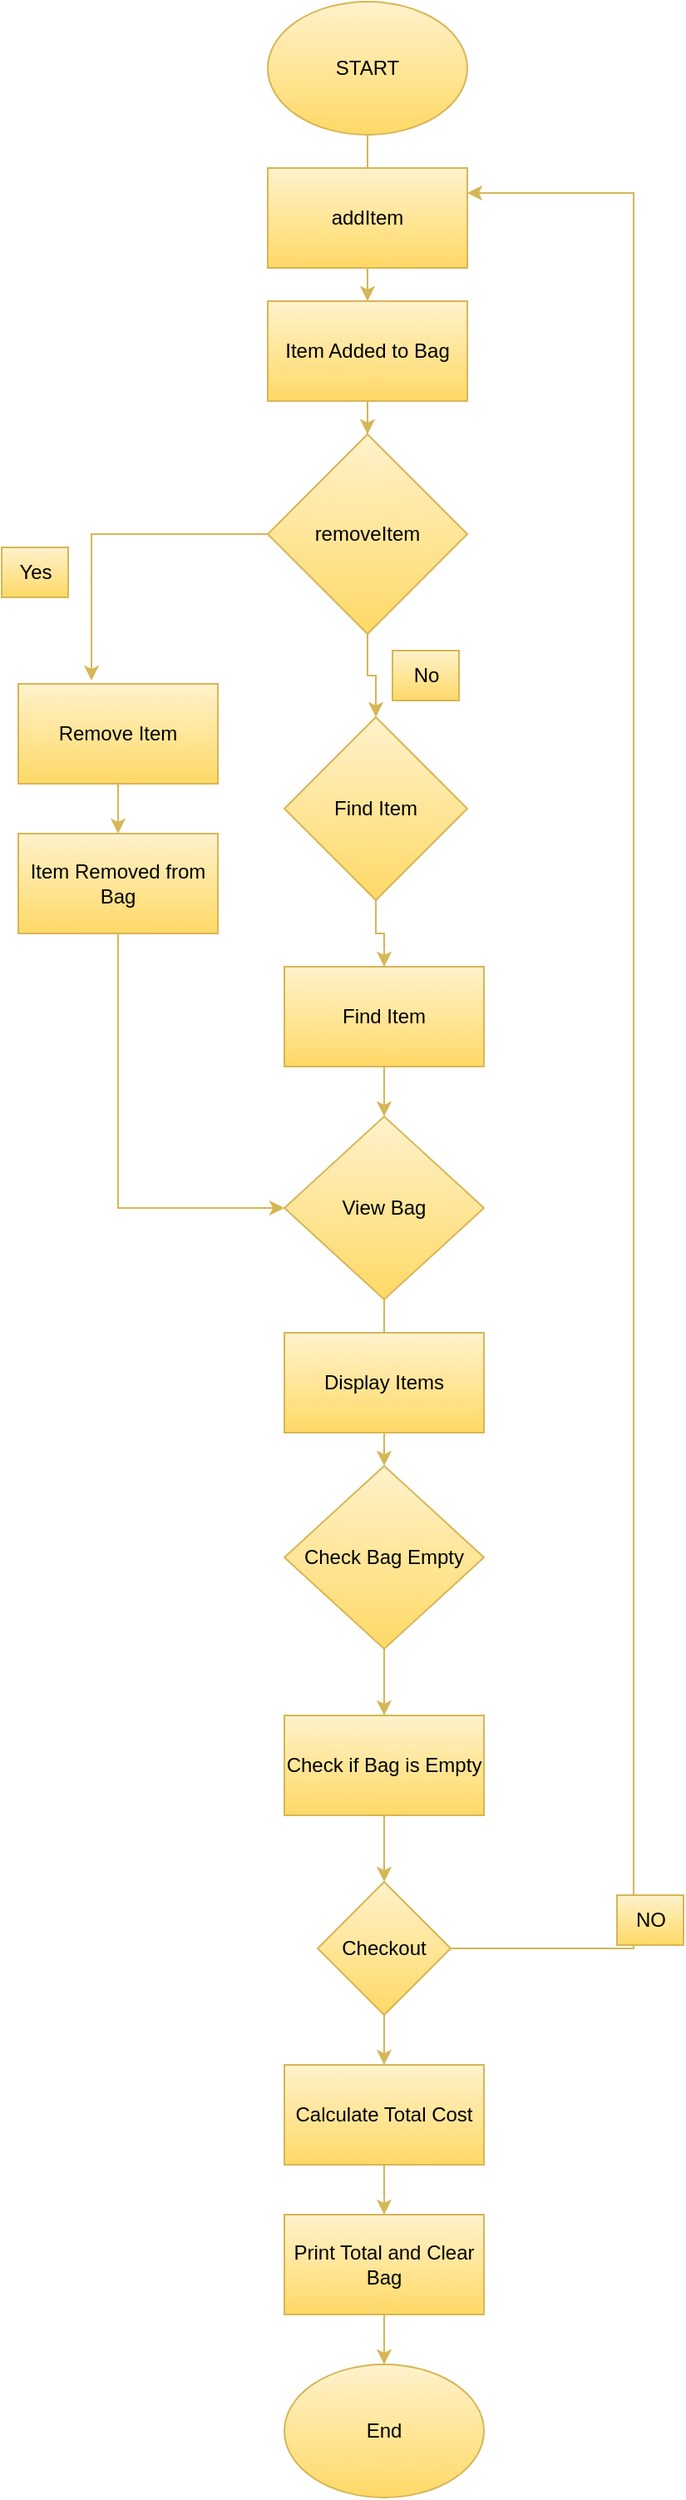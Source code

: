 <mxfile version="21.4.0" type="github">
  <diagram name="Page-1" id="Imk16OxFVDaxZm2hK-x9">
    <mxGraphModel dx="1434" dy="796" grid="1" gridSize="10" guides="1" tooltips="1" connect="1" arrows="1" fold="1" page="1" pageScale="1" pageWidth="850" pageHeight="1100" math="0" shadow="0">
      <root>
        <mxCell id="0" />
        <mxCell id="1" parent="0" />
        <mxCell id="lYUHP31h-ABC185jrZF8-12" value="" style="edgeStyle=orthogonalEdgeStyle;rounded=0;orthogonalLoop=1;jettySize=auto;html=1;fillColor=#fff2cc;gradientColor=#ffd966;strokeColor=#d6b656;" edge="1" parent="1" source="lYUHP31h-ABC185jrZF8-1" target="lYUHP31h-ABC185jrZF8-3">
          <mxGeometry relative="1" as="geometry" />
        </mxCell>
        <mxCell id="lYUHP31h-ABC185jrZF8-1" value="START" style="ellipse;whiteSpace=wrap;html=1;fillColor=#fff2cc;gradientColor=#ffd966;strokeColor=#d6b656;" vertex="1" parent="1">
          <mxGeometry x="340" y="40" width="120" height="80" as="geometry" />
        </mxCell>
        <mxCell id="lYUHP31h-ABC185jrZF8-2" value="addItem" style="rounded=0;whiteSpace=wrap;html=1;fillColor=#fff2cc;gradientColor=#ffd966;strokeColor=#d6b656;" vertex="1" parent="1">
          <mxGeometry x="340" y="140" width="120" height="60" as="geometry" />
        </mxCell>
        <mxCell id="lYUHP31h-ABC185jrZF8-13" value="" style="edgeStyle=orthogonalEdgeStyle;rounded=0;orthogonalLoop=1;jettySize=auto;html=1;fillColor=#fff2cc;gradientColor=#ffd966;strokeColor=#d6b656;" edge="1" parent="1" source="lYUHP31h-ABC185jrZF8-3" target="lYUHP31h-ABC185jrZF8-4">
          <mxGeometry relative="1" as="geometry" />
        </mxCell>
        <mxCell id="lYUHP31h-ABC185jrZF8-3" value="Item Added to Bag" style="rounded=0;whiteSpace=wrap;html=1;fillColor=#fff2cc;gradientColor=#ffd966;strokeColor=#d6b656;" vertex="1" parent="1">
          <mxGeometry x="340" y="220" width="120" height="60" as="geometry" />
        </mxCell>
        <mxCell id="lYUHP31h-ABC185jrZF8-14" value="" style="edgeStyle=orthogonalEdgeStyle;rounded=0;orthogonalLoop=1;jettySize=auto;html=1;entryX=0.367;entryY=-0.033;entryDx=0;entryDy=0;entryPerimeter=0;fillColor=#fff2cc;gradientColor=#ffd966;strokeColor=#d6b656;" edge="1" parent="1" source="lYUHP31h-ABC185jrZF8-4" target="lYUHP31h-ABC185jrZF8-5">
          <mxGeometry relative="1" as="geometry">
            <mxPoint x="260" y="360" as="targetPoint" />
          </mxGeometry>
        </mxCell>
        <mxCell id="lYUHP31h-ABC185jrZF8-17" value="" style="edgeStyle=orthogonalEdgeStyle;rounded=0;orthogonalLoop=1;jettySize=auto;html=1;fillColor=#fff2cc;gradientColor=#ffd966;strokeColor=#d6b656;" edge="1" parent="1" source="lYUHP31h-ABC185jrZF8-4" target="lYUHP31h-ABC185jrZF8-7">
          <mxGeometry relative="1" as="geometry" />
        </mxCell>
        <mxCell id="lYUHP31h-ABC185jrZF8-4" value="removeItem" style="rhombus;whiteSpace=wrap;html=1;fillColor=#fff2cc;gradientColor=#ffd966;strokeColor=#d6b656;" vertex="1" parent="1">
          <mxGeometry x="340" y="300" width="120" height="120" as="geometry" />
        </mxCell>
        <mxCell id="lYUHP31h-ABC185jrZF8-16" value="" style="edgeStyle=orthogonalEdgeStyle;rounded=0;orthogonalLoop=1;jettySize=auto;html=1;fillColor=#fff2cc;gradientColor=#ffd966;strokeColor=#d6b656;" edge="1" parent="1" source="lYUHP31h-ABC185jrZF8-5" target="lYUHP31h-ABC185jrZF8-6">
          <mxGeometry relative="1" as="geometry" />
        </mxCell>
        <mxCell id="lYUHP31h-ABC185jrZF8-5" value="Remove Item" style="rounded=0;whiteSpace=wrap;html=1;fillColor=#fff2cc;gradientColor=#ffd966;strokeColor=#d6b656;" vertex="1" parent="1">
          <mxGeometry x="190" y="450" width="120" height="60" as="geometry" />
        </mxCell>
        <mxCell id="lYUHP31h-ABC185jrZF8-22" value="" style="edgeStyle=orthogonalEdgeStyle;rounded=0;orthogonalLoop=1;jettySize=auto;html=1;entryX=0;entryY=0.5;entryDx=0;entryDy=0;fillColor=#fff2cc;gradientColor=#ffd966;strokeColor=#d6b656;" edge="1" parent="1" source="lYUHP31h-ABC185jrZF8-6" target="lYUHP31h-ABC185jrZF8-9">
          <mxGeometry relative="1" as="geometry">
            <mxPoint x="250" y="680" as="targetPoint" />
            <Array as="points">
              <mxPoint x="250" y="765" />
            </Array>
          </mxGeometry>
        </mxCell>
        <mxCell id="lYUHP31h-ABC185jrZF8-6" value="Item Removed from Bag" style="rounded=0;whiteSpace=wrap;html=1;fillColor=#fff2cc;gradientColor=#ffd966;strokeColor=#d6b656;" vertex="1" parent="1">
          <mxGeometry x="190" y="540" width="120" height="60" as="geometry" />
        </mxCell>
        <mxCell id="lYUHP31h-ABC185jrZF8-19" value="" style="edgeStyle=orthogonalEdgeStyle;rounded=0;orthogonalLoop=1;jettySize=auto;html=1;fillColor=#fff2cc;gradientColor=#ffd966;strokeColor=#d6b656;" edge="1" parent="1" source="lYUHP31h-ABC185jrZF8-7" target="lYUHP31h-ABC185jrZF8-8">
          <mxGeometry relative="1" as="geometry" />
        </mxCell>
        <mxCell id="lYUHP31h-ABC185jrZF8-7" value="Find Item" style="rhombus;whiteSpace=wrap;html=1;fillColor=#fff2cc;gradientColor=#ffd966;strokeColor=#d6b656;" vertex="1" parent="1">
          <mxGeometry x="350" y="470" width="110" height="110" as="geometry" />
        </mxCell>
        <mxCell id="lYUHP31h-ABC185jrZF8-20" value="" style="edgeStyle=orthogonalEdgeStyle;rounded=0;orthogonalLoop=1;jettySize=auto;html=1;fillColor=#fff2cc;gradientColor=#ffd966;strokeColor=#d6b656;" edge="1" parent="1" source="lYUHP31h-ABC185jrZF8-8" target="lYUHP31h-ABC185jrZF8-9">
          <mxGeometry relative="1" as="geometry" />
        </mxCell>
        <mxCell id="lYUHP31h-ABC185jrZF8-8" value="Find Item" style="rounded=0;whiteSpace=wrap;html=1;fillColor=#fff2cc;gradientColor=#ffd966;strokeColor=#d6b656;" vertex="1" parent="1">
          <mxGeometry x="350" y="620" width="120" height="60" as="geometry" />
        </mxCell>
        <mxCell id="lYUHP31h-ABC185jrZF8-23" value="" style="edgeStyle=orthogonalEdgeStyle;rounded=0;orthogonalLoop=1;jettySize=auto;html=1;fillColor=#fff2cc;gradientColor=#ffd966;strokeColor=#d6b656;" edge="1" parent="1" source="lYUHP31h-ABC185jrZF8-9" target="lYUHP31h-ABC185jrZF8-11">
          <mxGeometry relative="1" as="geometry" />
        </mxCell>
        <mxCell id="lYUHP31h-ABC185jrZF8-9" value="View Bag" style="rhombus;whiteSpace=wrap;html=1;fillColor=#fff2cc;gradientColor=#ffd966;strokeColor=#d6b656;" vertex="1" parent="1">
          <mxGeometry x="350" y="710" width="120" height="110" as="geometry" />
        </mxCell>
        <mxCell id="lYUHP31h-ABC185jrZF8-10" value="Display Items" style="rounded=0;whiteSpace=wrap;html=1;fillColor=#fff2cc;gradientColor=#ffd966;strokeColor=#d6b656;" vertex="1" parent="1">
          <mxGeometry x="350" y="840" width="120" height="60" as="geometry" />
        </mxCell>
        <mxCell id="lYUHP31h-ABC185jrZF8-25" value="" style="edgeStyle=orthogonalEdgeStyle;rounded=0;orthogonalLoop=1;jettySize=auto;html=1;fillColor=#fff2cc;gradientColor=#ffd966;strokeColor=#d6b656;" edge="1" parent="1" source="lYUHP31h-ABC185jrZF8-11" target="lYUHP31h-ABC185jrZF8-24">
          <mxGeometry relative="1" as="geometry" />
        </mxCell>
        <mxCell id="lYUHP31h-ABC185jrZF8-11" value="Check Bag Empty" style="rhombus;whiteSpace=wrap;html=1;fillColor=#fff2cc;gradientColor=#ffd966;strokeColor=#d6b656;" vertex="1" parent="1">
          <mxGeometry x="350" y="920" width="120" height="110" as="geometry" />
        </mxCell>
        <mxCell id="lYUHP31h-ABC185jrZF8-15" value="Yes" style="text;html=1;align=center;verticalAlign=middle;resizable=0;points=[];autosize=1;strokeColor=#d6b656;fillColor=#fff2cc;gradientColor=#ffd966;" vertex="1" parent="1">
          <mxGeometry x="180" y="368" width="40" height="30" as="geometry" />
        </mxCell>
        <mxCell id="lYUHP31h-ABC185jrZF8-18" value="No" style="text;html=1;align=center;verticalAlign=middle;resizable=0;points=[];autosize=1;strokeColor=#d6b656;fillColor=#fff2cc;gradientColor=#ffd966;" vertex="1" parent="1">
          <mxGeometry x="415" y="430" width="40" height="30" as="geometry" />
        </mxCell>
        <mxCell id="lYUHP31h-ABC185jrZF8-27" value="" style="edgeStyle=orthogonalEdgeStyle;rounded=0;orthogonalLoop=1;jettySize=auto;html=1;fillColor=#fff2cc;gradientColor=#ffd966;strokeColor=#d6b656;" edge="1" parent="1" source="lYUHP31h-ABC185jrZF8-24" target="lYUHP31h-ABC185jrZF8-26">
          <mxGeometry relative="1" as="geometry" />
        </mxCell>
        <mxCell id="lYUHP31h-ABC185jrZF8-24" value="Check if Bag is Empty" style="rounded=0;whiteSpace=wrap;html=1;fillColor=#fff2cc;gradientColor=#ffd966;strokeColor=#d6b656;" vertex="1" parent="1">
          <mxGeometry x="350" y="1070" width="120" height="60" as="geometry" />
        </mxCell>
        <mxCell id="lYUHP31h-ABC185jrZF8-30" value="" style="edgeStyle=orthogonalEdgeStyle;rounded=0;orthogonalLoop=1;jettySize=auto;html=1;entryX=1;entryY=0.25;entryDx=0;entryDy=0;fillColor=#fff2cc;gradientColor=#ffd966;strokeColor=#d6b656;" edge="1" parent="1" source="lYUHP31h-ABC185jrZF8-26" target="lYUHP31h-ABC185jrZF8-2">
          <mxGeometry relative="1" as="geometry">
            <mxPoint x="630" y="380" as="targetPoint" />
            <Array as="points">
              <mxPoint x="560" y="1210" />
              <mxPoint x="560" y="155" />
            </Array>
          </mxGeometry>
        </mxCell>
        <mxCell id="lYUHP31h-ABC185jrZF8-33" value="" style="edgeStyle=orthogonalEdgeStyle;rounded=0;orthogonalLoop=1;jettySize=auto;html=1;fillColor=#fff2cc;gradientColor=#ffd966;strokeColor=#d6b656;" edge="1" parent="1" source="lYUHP31h-ABC185jrZF8-26" target="lYUHP31h-ABC185jrZF8-32">
          <mxGeometry relative="1" as="geometry" />
        </mxCell>
        <mxCell id="lYUHP31h-ABC185jrZF8-26" value="Checkout" style="rhombus;whiteSpace=wrap;html=1;fillColor=#fff2cc;gradientColor=#ffd966;strokeColor=#d6b656;" vertex="1" parent="1">
          <mxGeometry x="370" y="1170" width="80" height="80" as="geometry" />
        </mxCell>
        <mxCell id="lYUHP31h-ABC185jrZF8-31" value="NO" style="text;html=1;align=center;verticalAlign=middle;resizable=0;points=[];autosize=1;strokeColor=#d6b656;fillColor=#fff2cc;gradientColor=#ffd966;" vertex="1" parent="1">
          <mxGeometry x="550" y="1178" width="40" height="30" as="geometry" />
        </mxCell>
        <mxCell id="lYUHP31h-ABC185jrZF8-35" value="" style="edgeStyle=orthogonalEdgeStyle;rounded=0;orthogonalLoop=1;jettySize=auto;html=1;fillColor=#fff2cc;gradientColor=#ffd966;strokeColor=#d6b656;" edge="1" parent="1" source="lYUHP31h-ABC185jrZF8-32" target="lYUHP31h-ABC185jrZF8-34">
          <mxGeometry relative="1" as="geometry" />
        </mxCell>
        <mxCell id="lYUHP31h-ABC185jrZF8-32" value="Calculate Total Cost" style="rounded=0;whiteSpace=wrap;html=1;fillColor=#fff2cc;gradientColor=#ffd966;strokeColor=#d6b656;" vertex="1" parent="1">
          <mxGeometry x="350" y="1280" width="120" height="60" as="geometry" />
        </mxCell>
        <mxCell id="lYUHP31h-ABC185jrZF8-37" value="" style="edgeStyle=orthogonalEdgeStyle;rounded=0;orthogonalLoop=1;jettySize=auto;html=1;fillColor=#fff2cc;gradientColor=#ffd966;strokeColor=#d6b656;" edge="1" parent="1" source="lYUHP31h-ABC185jrZF8-34" target="lYUHP31h-ABC185jrZF8-36">
          <mxGeometry relative="1" as="geometry" />
        </mxCell>
        <mxCell id="lYUHP31h-ABC185jrZF8-34" value="Print Total and Clear Bag" style="rounded=0;whiteSpace=wrap;html=1;fillColor=#fff2cc;gradientColor=#ffd966;strokeColor=#d6b656;" vertex="1" parent="1">
          <mxGeometry x="350" y="1370" width="120" height="60" as="geometry" />
        </mxCell>
        <mxCell id="lYUHP31h-ABC185jrZF8-36" value="End" style="ellipse;whiteSpace=wrap;html=1;fillColor=#fff2cc;gradientColor=#ffd966;strokeColor=#d6b656;" vertex="1" parent="1">
          <mxGeometry x="350" y="1460" width="120" height="80" as="geometry" />
        </mxCell>
      </root>
    </mxGraphModel>
  </diagram>
</mxfile>
